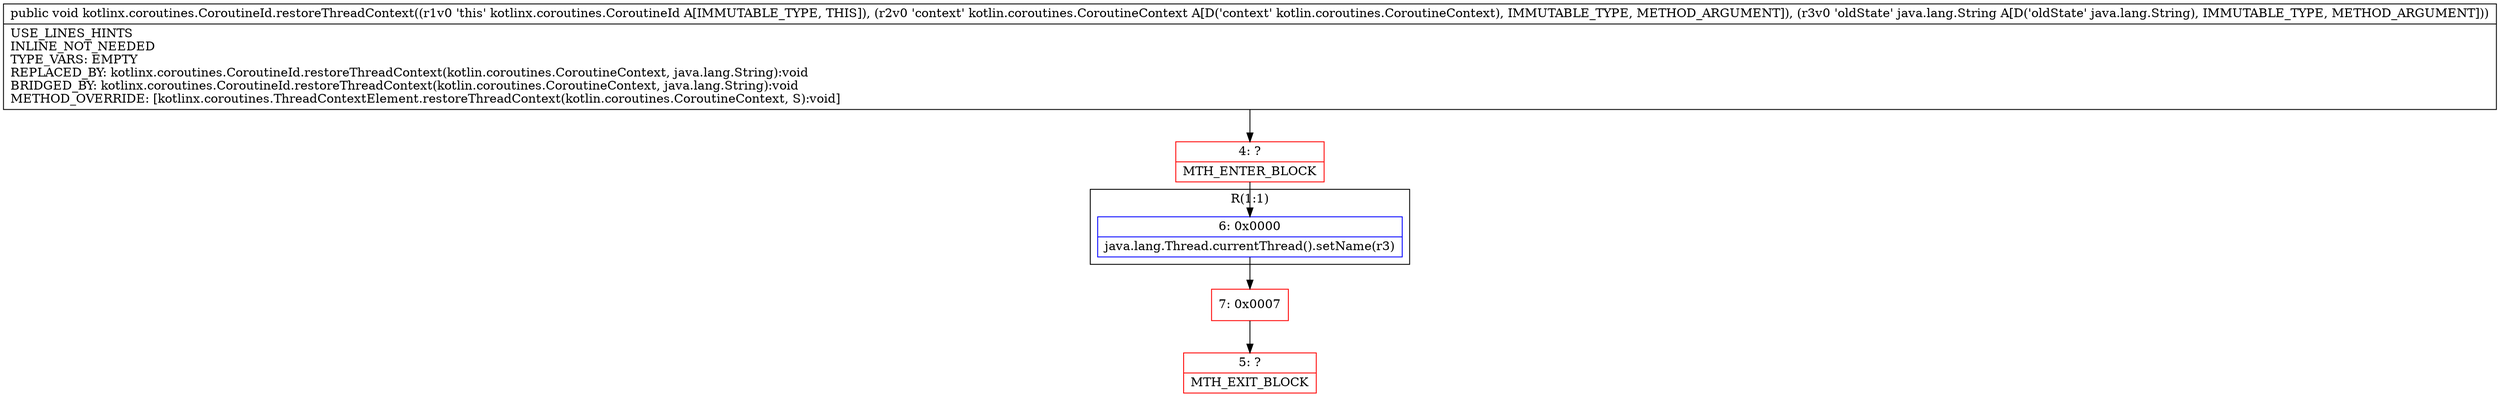 digraph "CFG forkotlinx.coroutines.CoroutineId.restoreThreadContext(Lkotlin\/coroutines\/CoroutineContext;Ljava\/lang\/String;)V" {
subgraph cluster_Region_679629065 {
label = "R(1:1)";
node [shape=record,color=blue];
Node_6 [shape=record,label="{6\:\ 0x0000|java.lang.Thread.currentThread().setName(r3)\l}"];
}
Node_4 [shape=record,color=red,label="{4\:\ ?|MTH_ENTER_BLOCK\l}"];
Node_7 [shape=record,color=red,label="{7\:\ 0x0007}"];
Node_5 [shape=record,color=red,label="{5\:\ ?|MTH_EXIT_BLOCK\l}"];
MethodNode[shape=record,label="{public void kotlinx.coroutines.CoroutineId.restoreThreadContext((r1v0 'this' kotlinx.coroutines.CoroutineId A[IMMUTABLE_TYPE, THIS]), (r2v0 'context' kotlin.coroutines.CoroutineContext A[D('context' kotlin.coroutines.CoroutineContext), IMMUTABLE_TYPE, METHOD_ARGUMENT]), (r3v0 'oldState' java.lang.String A[D('oldState' java.lang.String), IMMUTABLE_TYPE, METHOD_ARGUMENT]))  | USE_LINES_HINTS\lINLINE_NOT_NEEDED\lTYPE_VARS: EMPTY\lREPLACED_BY: kotlinx.coroutines.CoroutineId.restoreThreadContext(kotlin.coroutines.CoroutineContext, java.lang.String):void\lBRIDGED_BY: kotlinx.coroutines.CoroutineId.restoreThreadContext(kotlin.coroutines.CoroutineContext, java.lang.String):void\lMETHOD_OVERRIDE: [kotlinx.coroutines.ThreadContextElement.restoreThreadContext(kotlin.coroutines.CoroutineContext, S):void]\l}"];
MethodNode -> Node_4;Node_6 -> Node_7;
Node_4 -> Node_6;
Node_7 -> Node_5;
}

